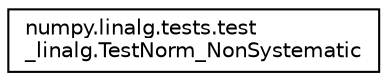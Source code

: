 digraph "Graphical Class Hierarchy"
{
 // LATEX_PDF_SIZE
  edge [fontname="Helvetica",fontsize="10",labelfontname="Helvetica",labelfontsize="10"];
  node [fontname="Helvetica",fontsize="10",shape=record];
  rankdir="LR";
  Node0 [label="numpy.linalg.tests.test\l_linalg.TestNorm_NonSystematic",height=0.2,width=0.4,color="black", fillcolor="white", style="filled",URL="$classnumpy_1_1linalg_1_1tests_1_1test__linalg_1_1TestNorm__NonSystematic.html",tooltip=" "];
}
